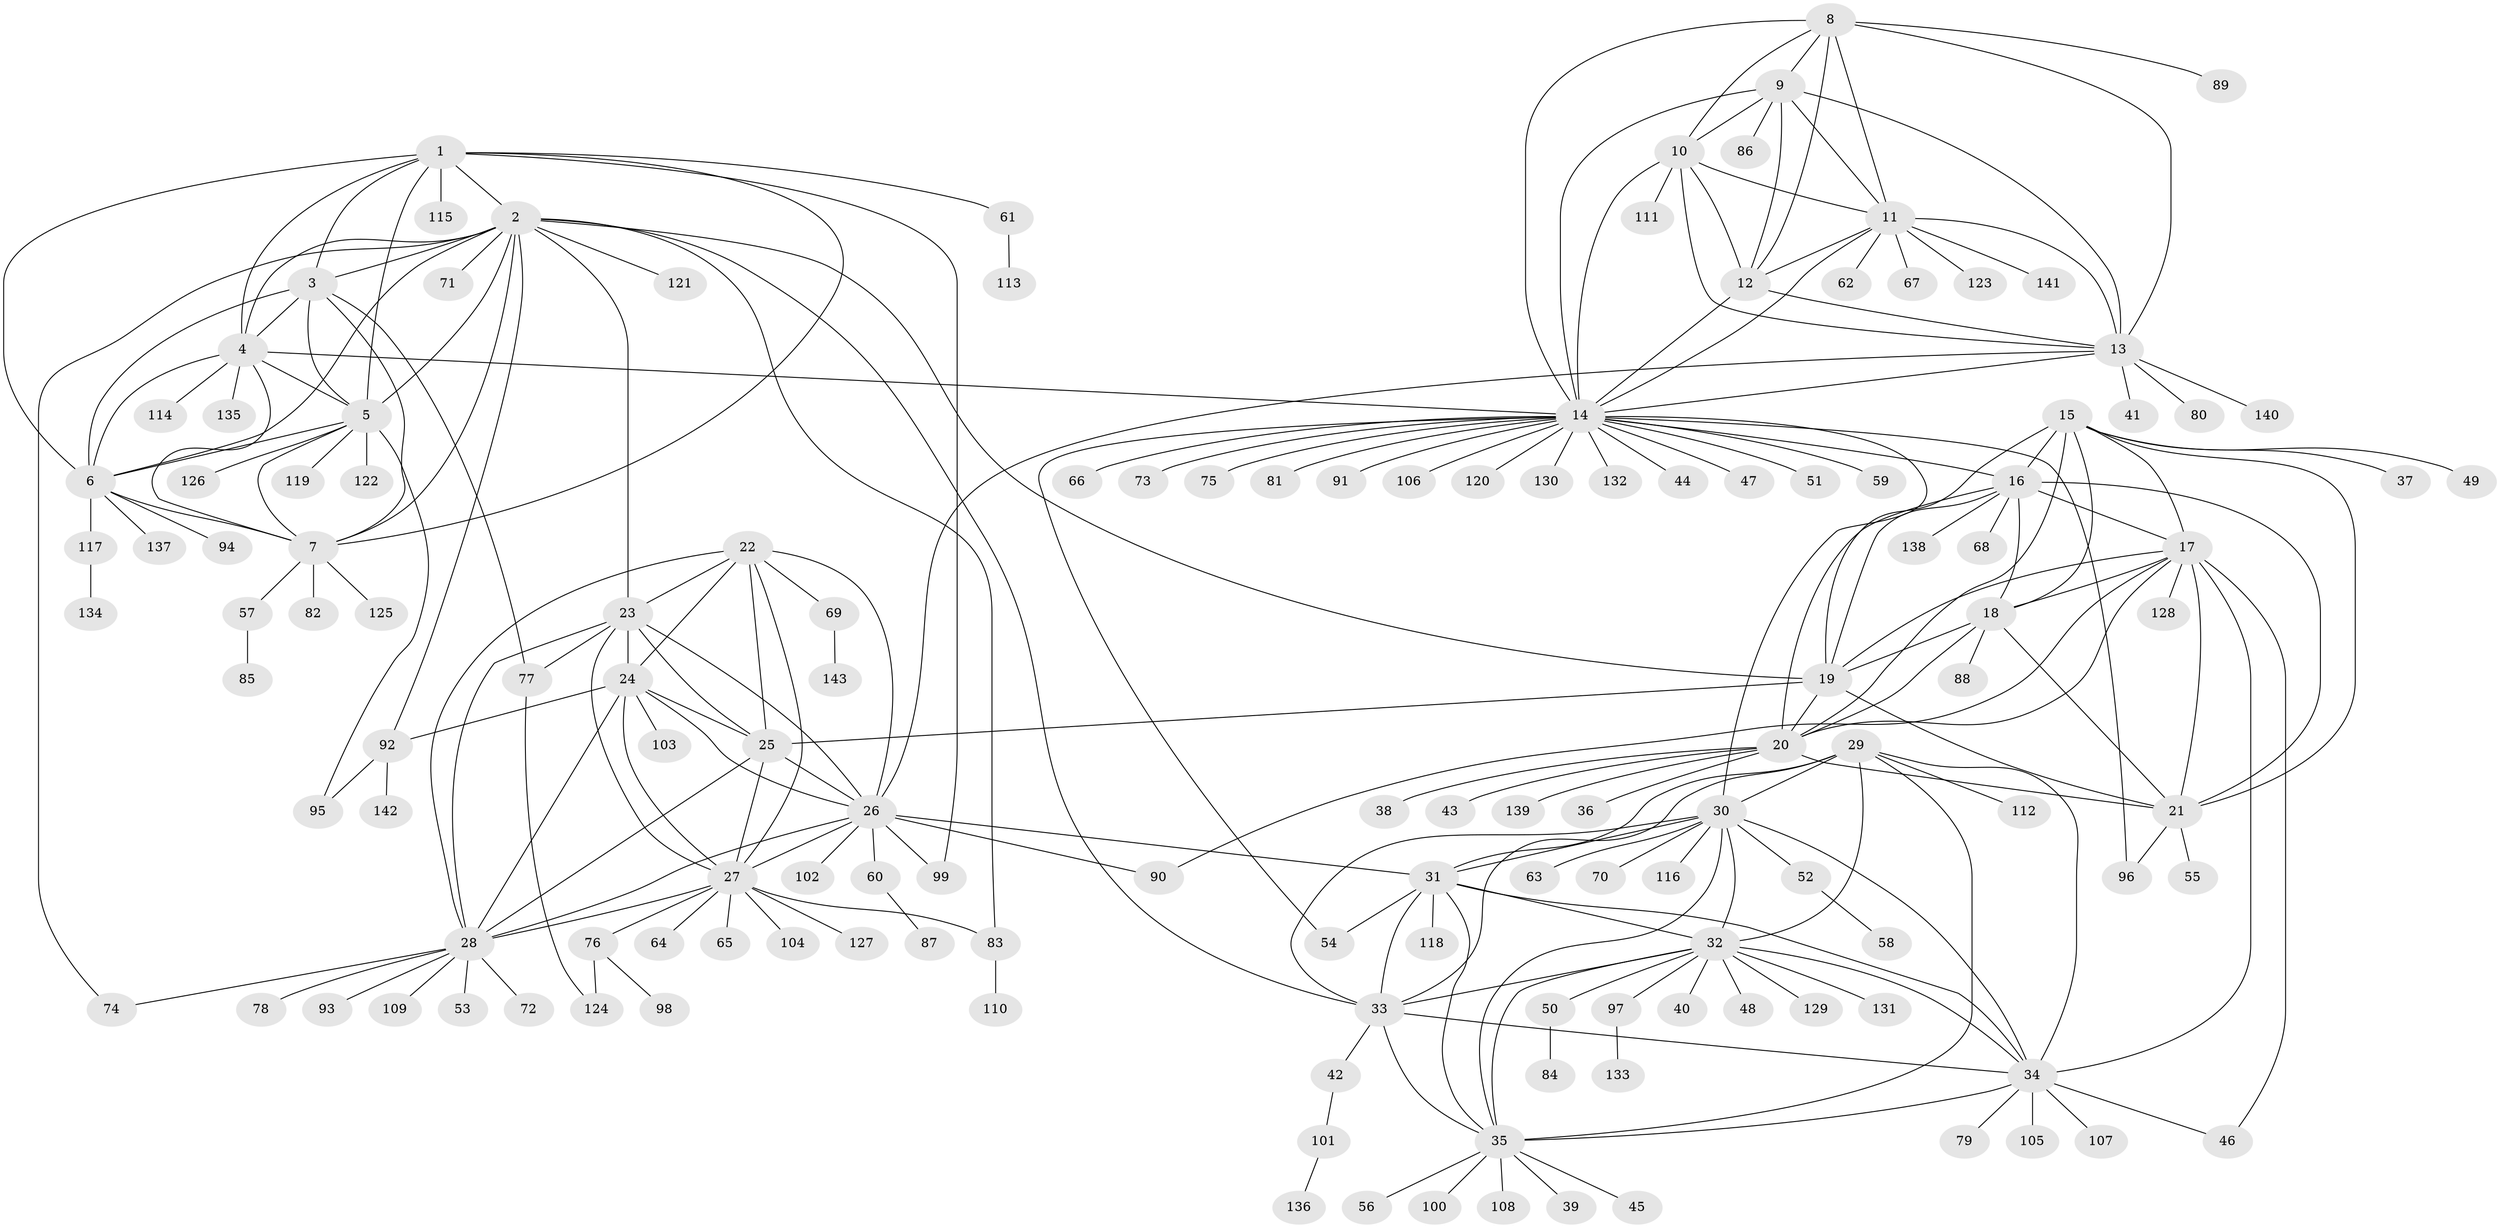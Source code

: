 // Generated by graph-tools (version 1.1) at 2025/11/02/27/25 16:11:30]
// undirected, 143 vertices, 234 edges
graph export_dot {
graph [start="1"]
  node [color=gray90,style=filled];
  1;
  2;
  3;
  4;
  5;
  6;
  7;
  8;
  9;
  10;
  11;
  12;
  13;
  14;
  15;
  16;
  17;
  18;
  19;
  20;
  21;
  22;
  23;
  24;
  25;
  26;
  27;
  28;
  29;
  30;
  31;
  32;
  33;
  34;
  35;
  36;
  37;
  38;
  39;
  40;
  41;
  42;
  43;
  44;
  45;
  46;
  47;
  48;
  49;
  50;
  51;
  52;
  53;
  54;
  55;
  56;
  57;
  58;
  59;
  60;
  61;
  62;
  63;
  64;
  65;
  66;
  67;
  68;
  69;
  70;
  71;
  72;
  73;
  74;
  75;
  76;
  77;
  78;
  79;
  80;
  81;
  82;
  83;
  84;
  85;
  86;
  87;
  88;
  89;
  90;
  91;
  92;
  93;
  94;
  95;
  96;
  97;
  98;
  99;
  100;
  101;
  102;
  103;
  104;
  105;
  106;
  107;
  108;
  109;
  110;
  111;
  112;
  113;
  114;
  115;
  116;
  117;
  118;
  119;
  120;
  121;
  122;
  123;
  124;
  125;
  126;
  127;
  128;
  129;
  130;
  131;
  132;
  133;
  134;
  135;
  136;
  137;
  138;
  139;
  140;
  141;
  142;
  143;
  1 -- 2;
  1 -- 3;
  1 -- 4;
  1 -- 5;
  1 -- 6;
  1 -- 7;
  1 -- 61;
  1 -- 99;
  1 -- 115;
  2 -- 3;
  2 -- 4;
  2 -- 5;
  2 -- 6;
  2 -- 7;
  2 -- 19;
  2 -- 23;
  2 -- 33;
  2 -- 71;
  2 -- 74;
  2 -- 83;
  2 -- 92;
  2 -- 121;
  3 -- 4;
  3 -- 5;
  3 -- 6;
  3 -- 7;
  3 -- 77;
  4 -- 5;
  4 -- 6;
  4 -- 7;
  4 -- 14;
  4 -- 114;
  4 -- 135;
  5 -- 6;
  5 -- 7;
  5 -- 95;
  5 -- 119;
  5 -- 122;
  5 -- 126;
  6 -- 7;
  6 -- 94;
  6 -- 117;
  6 -- 137;
  7 -- 57;
  7 -- 82;
  7 -- 125;
  8 -- 9;
  8 -- 10;
  8 -- 11;
  8 -- 12;
  8 -- 13;
  8 -- 14;
  8 -- 89;
  9 -- 10;
  9 -- 11;
  9 -- 12;
  9 -- 13;
  9 -- 14;
  9 -- 86;
  10 -- 11;
  10 -- 12;
  10 -- 13;
  10 -- 14;
  10 -- 111;
  11 -- 12;
  11 -- 13;
  11 -- 14;
  11 -- 62;
  11 -- 67;
  11 -- 123;
  11 -- 141;
  12 -- 13;
  12 -- 14;
  13 -- 14;
  13 -- 26;
  13 -- 41;
  13 -- 80;
  13 -- 140;
  14 -- 16;
  14 -- 30;
  14 -- 44;
  14 -- 47;
  14 -- 51;
  14 -- 54;
  14 -- 59;
  14 -- 66;
  14 -- 73;
  14 -- 75;
  14 -- 81;
  14 -- 91;
  14 -- 96;
  14 -- 106;
  14 -- 120;
  14 -- 130;
  14 -- 132;
  15 -- 16;
  15 -- 17;
  15 -- 18;
  15 -- 19;
  15 -- 20;
  15 -- 21;
  15 -- 37;
  15 -- 49;
  16 -- 17;
  16 -- 18;
  16 -- 19;
  16 -- 20;
  16 -- 21;
  16 -- 68;
  16 -- 138;
  17 -- 18;
  17 -- 19;
  17 -- 20;
  17 -- 21;
  17 -- 34;
  17 -- 46;
  17 -- 90;
  17 -- 128;
  18 -- 19;
  18 -- 20;
  18 -- 21;
  18 -- 88;
  19 -- 20;
  19 -- 21;
  19 -- 25;
  20 -- 21;
  20 -- 36;
  20 -- 38;
  20 -- 43;
  20 -- 139;
  21 -- 55;
  21 -- 96;
  22 -- 23;
  22 -- 24;
  22 -- 25;
  22 -- 26;
  22 -- 27;
  22 -- 28;
  22 -- 69;
  23 -- 24;
  23 -- 25;
  23 -- 26;
  23 -- 27;
  23 -- 28;
  23 -- 77;
  24 -- 25;
  24 -- 26;
  24 -- 27;
  24 -- 28;
  24 -- 92;
  24 -- 103;
  25 -- 26;
  25 -- 27;
  25 -- 28;
  26 -- 27;
  26 -- 28;
  26 -- 31;
  26 -- 60;
  26 -- 90;
  26 -- 99;
  26 -- 102;
  27 -- 28;
  27 -- 64;
  27 -- 65;
  27 -- 76;
  27 -- 83;
  27 -- 104;
  27 -- 127;
  28 -- 53;
  28 -- 72;
  28 -- 74;
  28 -- 78;
  28 -- 93;
  28 -- 109;
  29 -- 30;
  29 -- 31;
  29 -- 32;
  29 -- 33;
  29 -- 34;
  29 -- 35;
  29 -- 112;
  30 -- 31;
  30 -- 32;
  30 -- 33;
  30 -- 34;
  30 -- 35;
  30 -- 52;
  30 -- 63;
  30 -- 70;
  30 -- 116;
  31 -- 32;
  31 -- 33;
  31 -- 34;
  31 -- 35;
  31 -- 54;
  31 -- 118;
  32 -- 33;
  32 -- 34;
  32 -- 35;
  32 -- 40;
  32 -- 48;
  32 -- 50;
  32 -- 97;
  32 -- 129;
  32 -- 131;
  33 -- 34;
  33 -- 35;
  33 -- 42;
  34 -- 35;
  34 -- 46;
  34 -- 79;
  34 -- 105;
  34 -- 107;
  35 -- 39;
  35 -- 45;
  35 -- 56;
  35 -- 100;
  35 -- 108;
  42 -- 101;
  50 -- 84;
  52 -- 58;
  57 -- 85;
  60 -- 87;
  61 -- 113;
  69 -- 143;
  76 -- 98;
  76 -- 124;
  77 -- 124;
  83 -- 110;
  92 -- 95;
  92 -- 142;
  97 -- 133;
  101 -- 136;
  117 -- 134;
}
